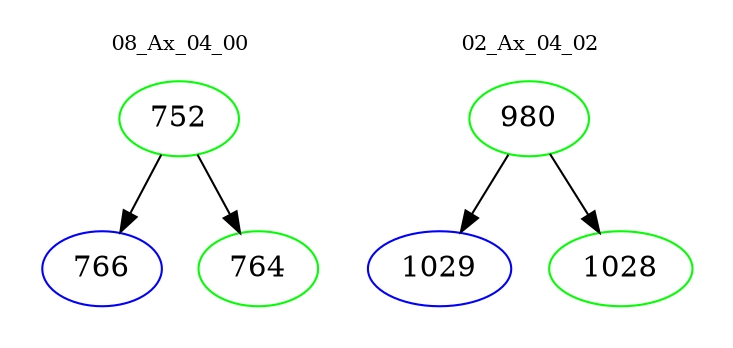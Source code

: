 digraph{
subgraph cluster_0 {
color = white
label = "08_Ax_04_00";
fontsize=10;
T0_752 [label="752", color="green"]
T0_752 -> T0_766 [color="black"]
T0_766 [label="766", color="blue"]
T0_752 -> T0_764 [color="black"]
T0_764 [label="764", color="green"]
}
subgraph cluster_1 {
color = white
label = "02_Ax_04_02";
fontsize=10;
T1_980 [label="980", color="green"]
T1_980 -> T1_1029 [color="black"]
T1_1029 [label="1029", color="blue"]
T1_980 -> T1_1028 [color="black"]
T1_1028 [label="1028", color="green"]
}
}

